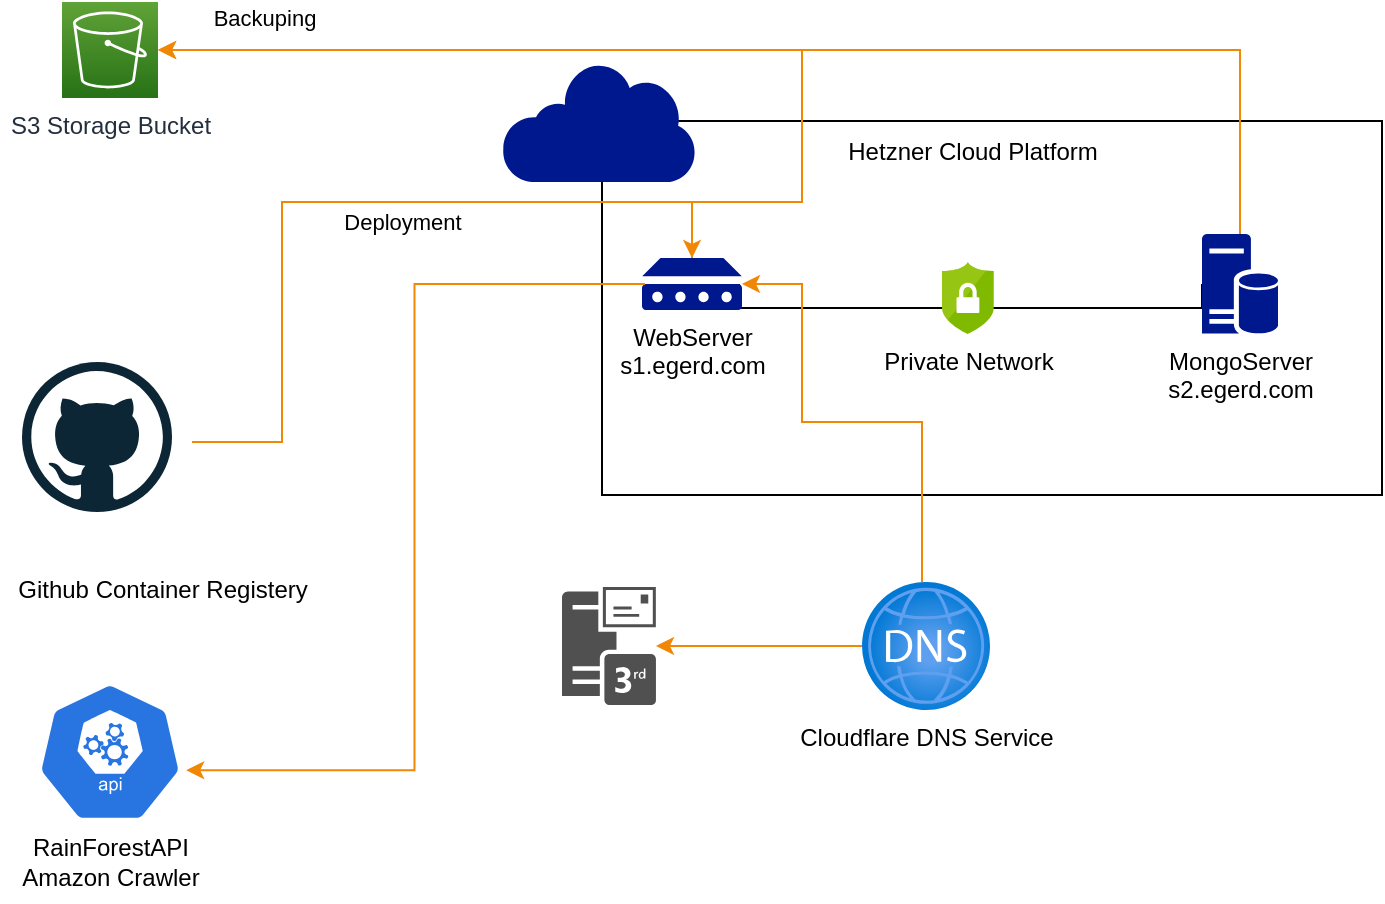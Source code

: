 <mxfile version="20.1.1" type="github">
  <diagram id="hoOkdboNHDdRBDRIFd1N" name="Page-1">
    <mxGraphModel dx="2063" dy="876" grid="1" gridSize="10" guides="1" tooltips="1" connect="1" arrows="1" fold="1" page="1" pageScale="1" pageWidth="583" pageHeight="827" math="0" shadow="0">
      <root>
        <mxCell id="0" />
        <mxCell id="1" parent="0" />
        <mxCell id="tZ_vusb5LD2nkV4OezKx-30" value="" style="group" vertex="1" connectable="0" parent="1">
          <mxGeometry x="160" y="80" width="440" height="216.5" as="geometry" />
        </mxCell>
        <mxCell id="tZ_vusb5LD2nkV4OezKx-33" value="" style="group" vertex="1" connectable="0" parent="tZ_vusb5LD2nkV4OezKx-30">
          <mxGeometry width="440" height="216.5" as="geometry" />
        </mxCell>
        <mxCell id="tZ_vusb5LD2nkV4OezKx-3" value="" style="whiteSpace=wrap;html=1;" vertex="1" parent="tZ_vusb5LD2nkV4OezKx-33">
          <mxGeometry x="50" y="29.5" width="390" height="187" as="geometry" />
        </mxCell>
        <mxCell id="tZ_vusb5LD2nkV4OezKx-4" value="" style="sketch=0;aspect=fixed;pointerEvents=1;shadow=0;dashed=0;html=1;strokeColor=none;labelPosition=center;verticalLabelPosition=bottom;verticalAlign=top;align=center;fillColor=#00188D;shape=mxgraph.mscae.enterprise.internet;fillStyle=auto;" vertex="1" parent="tZ_vusb5LD2nkV4OezKx-33">
          <mxGeometry width="96.77" height="60" as="geometry" />
        </mxCell>
        <mxCell id="tZ_vusb5LD2nkV4OezKx-31" value="Hetzner Cloud Platform" style="text;html=1;align=center;verticalAlign=middle;resizable=0;points=[];autosize=1;strokeColor=none;fillColor=none;" vertex="1" parent="tZ_vusb5LD2nkV4OezKx-33">
          <mxGeometry x="160" y="30" width="150" height="30" as="geometry" />
        </mxCell>
        <mxCell id="tZ_vusb5LD2nkV4OezKx-12" style="edgeStyle=orthogonalEdgeStyle;rounded=0;orthogonalLoop=1;jettySize=auto;html=1;exitX=0;exitY=0.5;exitDx=0;exitDy=0;exitPerimeter=0;entryX=0.97;entryY=0.5;entryDx=0;entryDy=0;entryPerimeter=0;startArrow=none;startFill=0;endArrow=none;endFill=0;" edge="1" parent="1" source="tZ_vusb5LD2nkV4OezKx-5" target="tZ_vusb5LD2nkV4OezKx-2">
          <mxGeometry relative="1" as="geometry">
            <Array as="points">
              <mxPoint x="510" y="203" />
            </Array>
          </mxGeometry>
        </mxCell>
        <mxCell id="tZ_vusb5LD2nkV4OezKx-10" value="&lt;div&gt;Private Network&lt;/div&gt;" style="sketch=0;aspect=fixed;html=1;points=[];align=center;image;fontSize=12;image=img/lib/mscae/Security_Center.svg;fillStyle=auto;fillColor=#6666FF;gradientColor=none;" vertex="1" parent="1">
          <mxGeometry x="380" y="180" width="25.92" height="36" as="geometry" />
        </mxCell>
        <mxCell id="tZ_vusb5LD2nkV4OezKx-18" style="edgeStyle=orthogonalEdgeStyle;rounded=0;orthogonalLoop=1;jettySize=auto;html=1;entryX=0.5;entryY=0;entryDx=0;entryDy=0;entryPerimeter=0;startArrow=none;startFill=0;endArrow=classic;endFill=1;strokeColor=#F08705;exitX=0.75;exitY=0;exitDx=0;exitDy=0;" edge="1" parent="1" source="tZ_vusb5LD2nkV4OezKx-14" target="tZ_vusb5LD2nkV4OezKx-2">
          <mxGeometry relative="1" as="geometry">
            <Array as="points">
              <mxPoint x="50" y="270" />
              <mxPoint x="50" y="150" />
              <mxPoint x="255" y="150" />
            </Array>
          </mxGeometry>
        </mxCell>
        <mxCell id="tZ_vusb5LD2nkV4OezKx-20" value="&lt;div&gt;Deployment&lt;/div&gt;" style="edgeLabel;html=1;align=center;verticalAlign=middle;resizable=0;points=[];" vertex="1" connectable="0" parent="tZ_vusb5LD2nkV4OezKx-18">
          <mxGeometry x="-0.593" relative="1" as="geometry">
            <mxPoint x="60" y="-74" as="offset" />
          </mxGeometry>
        </mxCell>
        <mxCell id="tZ_vusb5LD2nkV4OezKx-13" value="" style="dashed=0;outlineConnect=0;html=1;align=center;labelPosition=center;verticalLabelPosition=bottom;verticalAlign=top;shape=mxgraph.weblogos.github;fillStyle=auto;fillColor=#6666FF;gradientColor=none;" vertex="1" parent="1">
          <mxGeometry x="-80" y="230" width="75" height="75" as="geometry" />
        </mxCell>
        <mxCell id="tZ_vusb5LD2nkV4OezKx-14" value="Github Container Registery" style="shape=image;html=1;verticalAlign=top;verticalLabelPosition=bottom;labelBackgroundColor=#ffffff;imageAspect=0;aspect=fixed;image=https://cdn1.iconfinder.com/data/icons/unicons-line-vol-3/24/docker-128.png;fillStyle=auto;fillColor=#6666FF;gradientColor=none;" vertex="1" parent="1">
          <mxGeometry x="-40" y="270" width="60" height="60" as="geometry" />
        </mxCell>
        <mxCell id="tZ_vusb5LD2nkV4OezKx-22" value="" style="group" vertex="1" connectable="0" parent="1">
          <mxGeometry x="230" y="160" width="70" height="44" as="geometry" />
        </mxCell>
        <mxCell id="tZ_vusb5LD2nkV4OezKx-2" value="&lt;div&gt;WebServer&lt;/div&gt;&lt;div&gt;s1.egerd.com&lt;br&gt;&lt;/div&gt;" style="sketch=0;aspect=fixed;pointerEvents=1;shadow=0;dashed=0;html=1;strokeColor=none;labelPosition=center;verticalLabelPosition=bottom;verticalAlign=top;align=center;fillColor=#00188D;shape=mxgraph.mscae.enterprise.device" vertex="1" parent="tZ_vusb5LD2nkV4OezKx-22">
          <mxGeometry y="18" width="50" height="26" as="geometry" />
        </mxCell>
        <mxCell id="tZ_vusb5LD2nkV4OezKx-21" value="" style="shape=image;html=1;verticalAlign=top;verticalLabelPosition=bottom;labelBackgroundColor=#ffffff;imageAspect=0;aspect=fixed;image=https://cdn1.iconfinder.com/data/icons/unicons-line-vol-3/24/docker-128.png;fillStyle=auto;fillColor=#6666FF;gradientColor=none;" vertex="1" parent="tZ_vusb5LD2nkV4OezKx-22">
          <mxGeometry x="40" width="30" height="30" as="geometry" />
        </mxCell>
        <mxCell id="tZ_vusb5LD2nkV4OezKx-24" value="" style="group" vertex="1" connectable="0" parent="1">
          <mxGeometry x="510" y="150" width="60" height="66" as="geometry" />
        </mxCell>
        <mxCell id="tZ_vusb5LD2nkV4OezKx-5" value="&lt;div&gt;MongoServer&lt;/div&gt;&lt;div&gt;s2.egerd.com&lt;br&gt;&lt;/div&gt;" style="sketch=0;aspect=fixed;pointerEvents=1;shadow=0;dashed=0;html=1;strokeColor=none;labelPosition=center;verticalLabelPosition=bottom;verticalAlign=top;align=center;fillColor=#00188D;shape=mxgraph.mscae.enterprise.database_server;fillStyle=auto;" vertex="1" parent="tZ_vusb5LD2nkV4OezKx-24">
          <mxGeometry y="16" width="38" height="50" as="geometry" />
        </mxCell>
        <mxCell id="tZ_vusb5LD2nkV4OezKx-23" value="" style="shape=image;html=1;verticalAlign=top;verticalLabelPosition=bottom;labelBackgroundColor=#ffffff;imageAspect=0;aspect=fixed;image=https://cdn1.iconfinder.com/data/icons/unicons-line-vol-3/24/docker-128.png;fillStyle=auto;fillColor=#6666FF;gradientColor=none;" vertex="1" parent="tZ_vusb5LD2nkV4OezKx-24">
          <mxGeometry x="20" width="40" height="40" as="geometry" />
        </mxCell>
        <mxCell id="tZ_vusb5LD2nkV4OezKx-25" value="&lt;div&gt;S3 Storage Bucket&lt;/div&gt;" style="sketch=0;points=[[0,0,0],[0.25,0,0],[0.5,0,0],[0.75,0,0],[1,0,0],[0,1,0],[0.25,1,0],[0.5,1,0],[0.75,1,0],[1,1,0],[0,0.25,0],[0,0.5,0],[0,0.75,0],[1,0.25,0],[1,0.5,0],[1,0.75,0]];outlineConnect=0;fontColor=#232F3E;gradientColor=#60A337;gradientDirection=north;fillColor=#277116;strokeColor=#ffffff;dashed=0;verticalLabelPosition=bottom;verticalAlign=top;align=center;html=1;fontSize=12;fontStyle=0;aspect=fixed;shape=mxgraph.aws4.resourceIcon;resIcon=mxgraph.aws4.s3;fillStyle=auto;" vertex="1" parent="1">
          <mxGeometry x="-60" y="50" width="48" height="48" as="geometry" />
        </mxCell>
        <mxCell id="tZ_vusb5LD2nkV4OezKx-26" style="edgeStyle=orthogonalEdgeStyle;rounded=0;orthogonalLoop=1;jettySize=auto;html=1;exitX=0.5;exitY=0;exitDx=0;exitDy=0;exitPerimeter=0;entryX=1;entryY=0.5;entryDx=0;entryDy=0;entryPerimeter=0;startArrow=none;startFill=0;endArrow=classic;endFill=1;strokeColor=#F08705;" edge="1" parent="1" source="tZ_vusb5LD2nkV4OezKx-5" target="tZ_vusb5LD2nkV4OezKx-25">
          <mxGeometry relative="1" as="geometry" />
        </mxCell>
        <mxCell id="tZ_vusb5LD2nkV4OezKx-28" style="edgeStyle=orthogonalEdgeStyle;rounded=0;orthogonalLoop=1;jettySize=auto;html=1;exitX=0.5;exitY=0;exitDx=0;exitDy=0;exitPerimeter=0;entryX=1;entryY=0.5;entryDx=0;entryDy=0;entryPerimeter=0;startArrow=none;startFill=0;endArrow=classic;endFill=1;strokeColor=#F08705;" edge="1" parent="1" source="tZ_vusb5LD2nkV4OezKx-2" target="tZ_vusb5LD2nkV4OezKx-25">
          <mxGeometry relative="1" as="geometry">
            <Array as="points">
              <mxPoint x="255" y="150" />
              <mxPoint x="310" y="150" />
              <mxPoint x="310" y="74" />
            </Array>
          </mxGeometry>
        </mxCell>
        <mxCell id="tZ_vusb5LD2nkV4OezKx-29" value="&lt;div&gt;Backuping&lt;/div&gt;" style="edgeLabel;html=1;align=center;verticalAlign=middle;resizable=0;points=[];" vertex="1" connectable="0" parent="tZ_vusb5LD2nkV4OezKx-28">
          <mxGeometry x="0.781" y="-3" relative="1" as="geometry">
            <mxPoint y="-13" as="offset" />
          </mxGeometry>
        </mxCell>
        <mxCell id="tZ_vusb5LD2nkV4OezKx-34" value="" style="sketch=0;pointerEvents=1;shadow=0;dashed=0;html=1;strokeColor=none;fillColor=#505050;labelPosition=center;verticalLabelPosition=bottom;verticalAlign=top;outlineConnect=0;align=center;shape=mxgraph.office.servers.3rd_party_mail_server;fillStyle=auto;" vertex="1" parent="1">
          <mxGeometry x="190" y="342.5" width="47" height="59" as="geometry" />
        </mxCell>
        <mxCell id="tZ_vusb5LD2nkV4OezKx-36" style="edgeStyle=orthogonalEdgeStyle;rounded=0;orthogonalLoop=1;jettySize=auto;html=1;startArrow=none;startFill=0;endArrow=classic;endFill=1;strokeColor=#F08705;" edge="1" parent="1" source="tZ_vusb5LD2nkV4OezKx-35" target="tZ_vusb5LD2nkV4OezKx-34">
          <mxGeometry relative="1" as="geometry" />
        </mxCell>
        <mxCell id="tZ_vusb5LD2nkV4OezKx-37" style="edgeStyle=orthogonalEdgeStyle;rounded=0;orthogonalLoop=1;jettySize=auto;html=1;startArrow=none;startFill=0;endArrow=classic;endFill=1;strokeColor=#F08705;" edge="1" parent="1" source="tZ_vusb5LD2nkV4OezKx-35" target="tZ_vusb5LD2nkV4OezKx-2">
          <mxGeometry relative="1" as="geometry">
            <Array as="points">
              <mxPoint x="370" y="260" />
              <mxPoint x="310" y="260" />
              <mxPoint x="310" y="191" />
            </Array>
          </mxGeometry>
        </mxCell>
        <mxCell id="tZ_vusb5LD2nkV4OezKx-35" value="Cloudflare DNS Service" style="aspect=fixed;html=1;points=[];align=center;image;fontSize=12;image=img/lib/azure2/networking/DNS_Zones.svg;fillStyle=auto;fillColor=#6666FF;gradientColor=none;" vertex="1" parent="1">
          <mxGeometry x="340" y="340" width="64" height="64" as="geometry" />
        </mxCell>
        <mxCell id="tZ_vusb5LD2nkV4OezKx-40" value="" style="group" vertex="1" connectable="0" parent="1">
          <mxGeometry x="-91" y="390" width="110" height="110" as="geometry" />
        </mxCell>
        <mxCell id="tZ_vusb5LD2nkV4OezKx-38" value="" style="sketch=0;html=1;dashed=0;whitespace=wrap;fillColor=#2875E2;strokeColor=#ffffff;points=[[0.005,0.63,0],[0.1,0.2,0],[0.9,0.2,0],[0.5,0,0],[0.995,0.63,0],[0.72,0.99,0],[0.5,1,0],[0.28,0.99,0]];shape=mxgraph.kubernetes.icon;prIcon=api;fillStyle=auto;" vertex="1" parent="tZ_vusb5LD2nkV4OezKx-40">
          <mxGeometry x="16.5" width="77" height="70" as="geometry" />
        </mxCell>
        <mxCell id="tZ_vusb5LD2nkV4OezKx-39" value="&lt;div&gt;RainForestAPI&lt;/div&gt;&lt;div&gt;Amazon Crawler&lt;br&gt;&lt;/div&gt;" style="text;html=1;align=center;verticalAlign=middle;resizable=0;points=[];autosize=1;strokeColor=none;fillColor=none;" vertex="1" parent="tZ_vusb5LD2nkV4OezKx-40">
          <mxGeometry y="70" width="110" height="40" as="geometry" />
        </mxCell>
        <mxCell id="tZ_vusb5LD2nkV4OezKx-42" style="edgeStyle=orthogonalEdgeStyle;rounded=0;orthogonalLoop=1;jettySize=auto;html=1;exitX=0.03;exitY=0.5;exitDx=0;exitDy=0;exitPerimeter=0;entryX=0.995;entryY=0.63;entryDx=0;entryDy=0;entryPerimeter=0;startArrow=none;startFill=0;endArrow=classic;endFill=1;strokeColor=#F08705;" edge="1" parent="1" source="tZ_vusb5LD2nkV4OezKx-2" target="tZ_vusb5LD2nkV4OezKx-38">
          <mxGeometry relative="1" as="geometry" />
        </mxCell>
      </root>
    </mxGraphModel>
  </diagram>
</mxfile>
